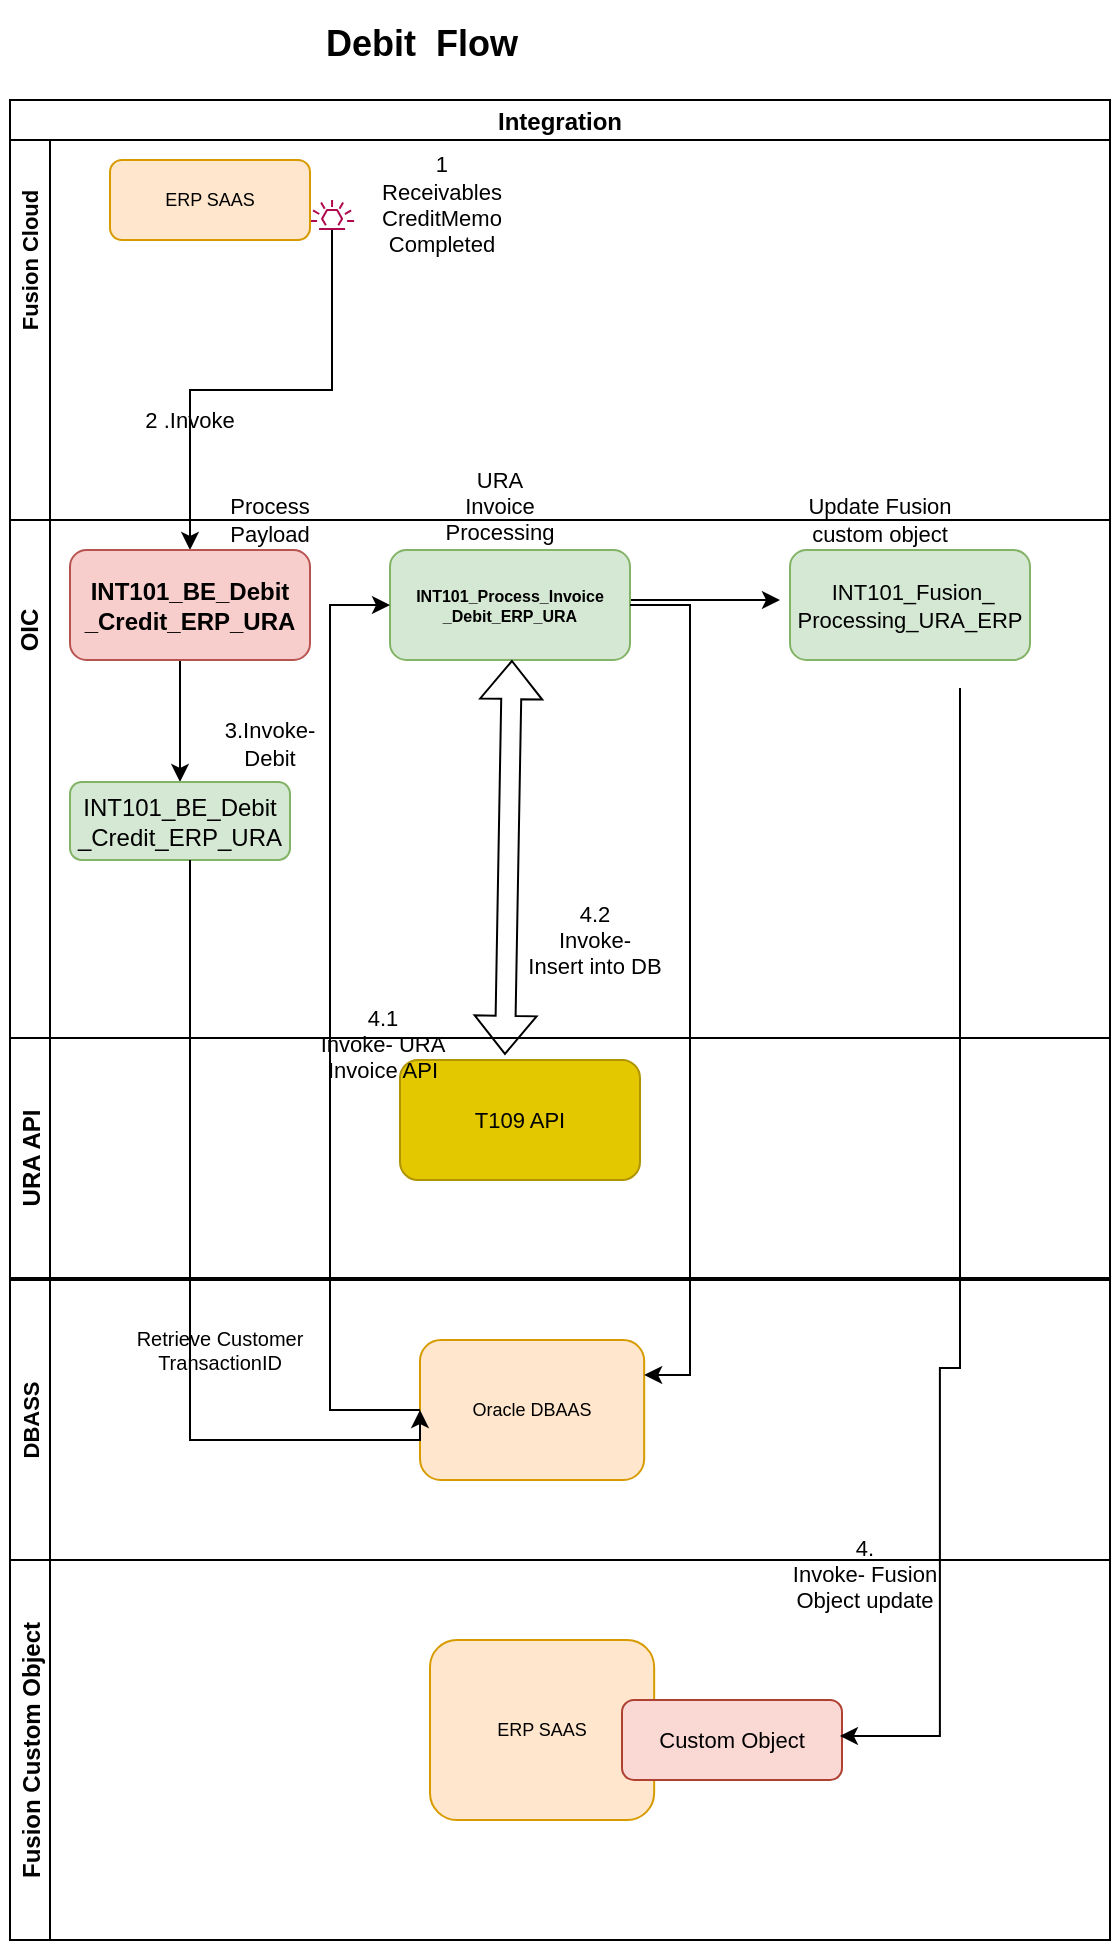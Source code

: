 <mxfile version="16.2.7" type="github">
  <diagram id="QBchSwfQgvvRqoAkoElo" name="Page-1">
    <mxGraphModel dx="643" dy="305" grid="1" gridSize="10" guides="1" tooltips="1" connect="1" arrows="1" fold="1" page="1" pageScale="1" pageWidth="850" pageHeight="1100" math="0" shadow="0">
      <root>
        <mxCell id="0" />
        <mxCell id="1" parent="0" />
        <mxCell id="_aDls08xKMx5EJanJG5F-8" value="Integration " style="swimlane;childLayout=stackLayout;resizeParent=1;resizeParentMax=0;horizontal=1;startSize=20;horizontalStack=0;" vertex="1" parent="1">
          <mxGeometry x="180" y="700" width="550" height="730" as="geometry" />
        </mxCell>
        <mxCell id="_aDls08xKMx5EJanJG5F-9" value="" style="swimlane;startSize=20;horizontal=0;" vertex="1" parent="_aDls08xKMx5EJanJG5F-8">
          <mxGeometry y="20" width="550" height="190" as="geometry" />
        </mxCell>
        <mxCell id="_aDls08xKMx5EJanJG5F-10" value="&lt;font style=&quot;font-size: 11px&quot;&gt;Fusion Cloud&lt;/font&gt;" style="text;html=1;strokeColor=none;fillColor=none;align=center;verticalAlign=middle;whiteSpace=wrap;rounded=0;rotation=-90;fontStyle=1" vertex="1" parent="_aDls08xKMx5EJanJG5F-9">
          <mxGeometry x="-35" y="45" width="90" height="30" as="geometry" />
        </mxCell>
        <mxCell id="_aDls08xKMx5EJanJG5F-11" value="" style="sketch=0;outlineConnect=0;fontColor=#232F3E;gradientColor=none;fillColor=#B0084D;strokeColor=none;dashed=0;verticalLabelPosition=bottom;verticalAlign=top;align=center;html=1;fontSize=12;fontStyle=0;aspect=fixed;pointerEvents=1;shape=mxgraph.aws4.eventbridge_default_event_bus_resource;" vertex="1" parent="_aDls08xKMx5EJanJG5F-9">
          <mxGeometry x="150" y="30" width="22.08" height="15" as="geometry" />
        </mxCell>
        <mxCell id="_aDls08xKMx5EJanJG5F-13" value="ERP SAAS" style="rounded=1;whiteSpace=wrap;html=1;fontSize=9;fillColor=#ffe6cc;strokeColor=#d79b00;" vertex="1" parent="_aDls08xKMx5EJanJG5F-9">
          <mxGeometry x="50" y="10" width="100" height="40" as="geometry" />
        </mxCell>
        <mxCell id="_aDls08xKMx5EJanJG5F-14" value="URA Invoice Processing" style="text;html=1;strokeColor=none;fillColor=none;align=center;verticalAlign=middle;whiteSpace=wrap;rounded=0;fontSize=11;" vertex="1" parent="_aDls08xKMx5EJanJG5F-9">
          <mxGeometry x="215" y="163" width="60" height="40" as="geometry" />
        </mxCell>
        <mxCell id="_aDls08xKMx5EJanJG5F-15" value="Update Fusion custom object" style="text;html=1;strokeColor=none;fillColor=none;align=center;verticalAlign=middle;whiteSpace=wrap;rounded=0;fontSize=11;" vertex="1" parent="_aDls08xKMx5EJanJG5F-9">
          <mxGeometry x="390" y="170" width="90" height="40" as="geometry" />
        </mxCell>
        <mxCell id="_aDls08xKMx5EJanJG5F-41" value="&lt;div style=&quot;font-size: 11px&quot;&gt;&lt;span&gt;&lt;font style=&quot;font-size: 11px&quot;&gt;&lt;span&gt;	&lt;/span&gt;&lt;span&gt;	&lt;/span&gt;&lt;span&gt;	&lt;/span&gt;1&lt;/font&gt;&lt;/span&gt;&lt;/div&gt;&lt;div style=&quot;font-size: 11px&quot;&gt;&lt;span&gt;&lt;font style=&quot;font-size: 11px&quot;&gt;&lt;span lang=&quot;EN-GB&quot;&gt;&lt;span&gt;	&lt;/span&gt;&lt;span&gt;	&lt;/span&gt;&lt;span&gt;	&lt;/span&gt;&lt;span&gt;	&lt;/span&gt;&lt;span&gt;	&lt;/span&gt;Receivables&lt;/span&gt;&lt;/font&gt;&lt;/span&gt;&lt;/div&gt;&lt;div style=&quot;font-size: 11px&quot;&gt;&lt;span&gt;&lt;font style=&quot;font-size: 11px&quot;&gt;&lt;span lang=&quot;EN-GB&quot;&gt;CreditMemo&lt;/span&gt;&lt;/font&gt;&lt;/span&gt;&lt;/div&gt;&lt;div style=&quot;font-size: 11px&quot;&gt;&lt;span&gt;&lt;font style=&quot;font-size: 11px&quot;&gt;&lt;span lang=&quot;EN-GB&quot;&gt;&lt;span&gt;	&lt;/span&gt;&lt;span&gt;	&lt;/span&gt;Completed&lt;/span&gt;&lt;/font&gt;&lt;/span&gt;&lt;/div&gt;&lt;div style=&quot;font-size: 11px&quot;&gt;&lt;span&gt;&lt;font style=&quot;font-size: 11px&quot;&gt;&lt;br&gt;&lt;/font&gt;&lt;/span&gt;&lt;/div&gt;&lt;div style=&quot;font-size: 11px&quot;&gt;&lt;span&gt;&lt;font style=&quot;font-size: 11px&quot;&gt;&lt;br&gt;&lt;br&gt;&lt;/font&gt;&lt;/span&gt;&lt;/div&gt;" style="text;html=1;strokeColor=none;fillColor=none;align=center;verticalAlign=middle;whiteSpace=wrap;rounded=0;fontSize=9;fontStyle=0" vertex="1" parent="_aDls08xKMx5EJanJG5F-9">
          <mxGeometry x="140" y="30" width="152" height="44" as="geometry" />
        </mxCell>
        <mxCell id="_aDls08xKMx5EJanJG5F-28" style="edgeStyle=orthogonalEdgeStyle;rounded=0;orthogonalLoop=1;jettySize=auto;html=1;fontSize=11;" edge="1" parent="_aDls08xKMx5EJanJG5F-8" source="_aDls08xKMx5EJanJG5F-11" target="_aDls08xKMx5EJanJG5F-20">
          <mxGeometry relative="1" as="geometry" />
        </mxCell>
        <mxCell id="_aDls08xKMx5EJanJG5F-16" value="" style="swimlane;startSize=20;horizontal=0;" vertex="1" parent="_aDls08xKMx5EJanJG5F-8">
          <mxGeometry y="210" width="550" height="520" as="geometry" />
        </mxCell>
        <mxCell id="_aDls08xKMx5EJanJG5F-17" value="&lt;b&gt;OIC&lt;/b&gt;" style="text;html=1;strokeColor=none;fillColor=none;align=center;verticalAlign=middle;whiteSpace=wrap;rounded=0;rotation=-90;" vertex="1" parent="_aDls08xKMx5EJanJG5F-16">
          <mxGeometry x="-20" y="50" width="60" height="10" as="geometry" />
        </mxCell>
        <mxCell id="_aDls08xKMx5EJanJG5F-19" style="edgeStyle=orthogonalEdgeStyle;rounded=0;orthogonalLoop=1;jettySize=auto;html=1;entryX=0;entryY=0.5;entryDx=0;entryDy=0;fontSize=9;exitX=0.992;exitY=0.4;exitDx=0;exitDy=0;exitPerimeter=0;" edge="1" parent="_aDls08xKMx5EJanJG5F-16">
          <mxGeometry relative="1" as="geometry">
            <mxPoint x="309.04" y="40" as="sourcePoint" />
            <mxPoint x="385" y="40" as="targetPoint" />
          </mxGeometry>
        </mxCell>
        <mxCell id="_aDls08xKMx5EJanJG5F-45" value="" style="edgeStyle=orthogonalEdgeStyle;rounded=0;orthogonalLoop=1;jettySize=auto;html=1;fontSize=11;" edge="1" parent="_aDls08xKMx5EJanJG5F-16" source="_aDls08xKMx5EJanJG5F-20" target="_aDls08xKMx5EJanJG5F-44">
          <mxGeometry relative="1" as="geometry">
            <Array as="points">
              <mxPoint x="85" y="90" />
              <mxPoint x="85" y="90" />
            </Array>
          </mxGeometry>
        </mxCell>
        <mxCell id="_aDls08xKMx5EJanJG5F-20" value="&lt;div&gt;INT101_BE_Debit&lt;/div&gt;&lt;div&gt;_Credit_ERP_URA&lt;/div&gt;" style="rounded=1;whiteSpace=wrap;html=1;fillColor=#f8cecc;strokeColor=#b85450;fontStyle=1" vertex="1" parent="_aDls08xKMx5EJanJG5F-16">
          <mxGeometry x="30" y="15" width="120" height="55" as="geometry" />
        </mxCell>
        <mxCell id="_aDls08xKMx5EJanJG5F-21" value="&lt;div style=&quot;font-size: 8px&quot;&gt;&lt;b&gt;&lt;font style=&quot;font-size: 8px&quot;&gt;INT101_Process_Invoice&lt;/font&gt;&lt;/b&gt;&lt;/div&gt;&lt;div style=&quot;font-size: 8px&quot;&gt;&lt;b&gt;&lt;font style=&quot;font-size: 8px&quot;&gt;_Debit_ERP_URA &lt;/font&gt;&lt;/b&gt;&lt;/div&gt;" style="rounded=1;whiteSpace=wrap;html=1;fillColor=#d5e8d4;strokeColor=#82b366;" vertex="1" parent="_aDls08xKMx5EJanJG5F-16">
          <mxGeometry x="190" y="15" width="120" height="55" as="geometry" />
        </mxCell>
        <mxCell id="_aDls08xKMx5EJanJG5F-22" value="&lt;div style=&quot;font-size: 11px&quot;&gt;&amp;nbsp;&lt;font style=&quot;font-size: 11px&quot;&gt;INT101_Fusion_&lt;/font&gt;&lt;/div&gt;&lt;div style=&quot;font-size: 11px&quot;&gt;&lt;font style=&quot;font-size: 11px&quot;&gt;Processing_URA_ERP&lt;/font&gt;&lt;/div&gt;" style="rounded=1;whiteSpace=wrap;html=1;fillColor=#d5e8d4;strokeColor=#82b366;" vertex="1" parent="_aDls08xKMx5EJanJG5F-16">
          <mxGeometry x="390" y="15" width="120" height="55" as="geometry" />
        </mxCell>
        <mxCell id="_aDls08xKMx5EJanJG5F-23" value="Process Payload" style="text;html=1;strokeColor=none;fillColor=none;align=center;verticalAlign=middle;whiteSpace=wrap;rounded=0;fontSize=11;" vertex="1" parent="_aDls08xKMx5EJanJG5F-16">
          <mxGeometry x="100" y="-15" width="60" height="30" as="geometry" />
        </mxCell>
        <mxCell id="_aDls08xKMx5EJanJG5F-24" value="" style="shape=flexArrow;endArrow=classic;startArrow=classic;html=1;rounded=0;fontSize=9;exitX=0.593;exitY=-0.037;exitDx=0;exitDy=0;exitPerimeter=0;" edge="1" parent="_aDls08xKMx5EJanJG5F-16">
          <mxGeometry width="100" height="100" relative="1" as="geometry">
            <mxPoint x="247.463" y="267.41" as="sourcePoint" />
            <mxPoint x="250.952" y="70" as="targetPoint" />
          </mxGeometry>
        </mxCell>
        <mxCell id="_aDls08xKMx5EJanJG5F-44" value="INT101_BE_Debit _Credit_ERP_URA" style="rounded=1;whiteSpace=wrap;html=1;fillColor=#d5e8d4;strokeColor=#82b366;" vertex="1" parent="_aDls08xKMx5EJanJG5F-16">
          <mxGeometry x="30" y="131" width="110" height="39" as="geometry" />
        </mxCell>
        <mxCell id="_aDls08xKMx5EJanJG5F-37" value="&lt;div&gt;4.2&lt;/div&gt;&lt;div&gt;Invoke- &lt;br&gt;&lt;/div&gt;&lt;div&gt;Insert into DB&lt;br&gt;&lt;/div&gt;" style="text;html=1;strokeColor=none;fillColor=none;align=center;verticalAlign=middle;whiteSpace=wrap;rounded=0;fontSize=11;" vertex="1" parent="_aDls08xKMx5EJanJG5F-16">
          <mxGeometry x="245" y="190" width="95" height="40" as="geometry" />
        </mxCell>
        <mxCell id="_aDls08xKMx5EJanJG5F-49" value="3.Invoke-Debit " style="text;html=1;strokeColor=none;fillColor=none;align=center;verticalAlign=middle;whiteSpace=wrap;rounded=0;fontSize=11;" vertex="1" parent="_aDls08xKMx5EJanJG5F-16">
          <mxGeometry x="100" y="97" width="60" height="30" as="geometry" />
        </mxCell>
        <mxCell id="_aDls08xKMx5EJanJG5F-29" value="&lt;h1&gt;Debit&amp;nbsp; Flow &lt;br&gt;&lt;/h1&gt;&amp;nbsp;" style="text;html=1;strokeColor=none;fillColor=none;spacing=5;spacingTop=-20;whiteSpace=wrap;overflow=hidden;rounded=0;fontSize=9;" vertex="1" parent="1">
          <mxGeometry x="332.5" y="660" width="245" height="40" as="geometry" />
        </mxCell>
        <mxCell id="_aDls08xKMx5EJanJG5F-30" value="2 .Invoke" style="text;html=1;strokeColor=none;fillColor=none;align=center;verticalAlign=middle;whiteSpace=wrap;rounded=0;fontSize=11;" vertex="1" parent="1">
          <mxGeometry x="240" y="850" width="60" height="20" as="geometry" />
        </mxCell>
        <mxCell id="_aDls08xKMx5EJanJG5F-31" value="Fusion Custom Object" style="swimlane;startSize=20;horizontal=0;fontSize=12;fontStyle=1" vertex="1" parent="1">
          <mxGeometry x="180" y="1430" width="550" height="190" as="geometry" />
        </mxCell>
        <mxCell id="_aDls08xKMx5EJanJG5F-32" value="ERP SAAS" style="rounded=1;whiteSpace=wrap;html=1;fontSize=9;fillColor=#ffe6cc;strokeColor=#d79b00;" vertex="1" parent="_aDls08xKMx5EJanJG5F-31">
          <mxGeometry x="210" y="40" width="112.08" height="90" as="geometry" />
        </mxCell>
        <mxCell id="_aDls08xKMx5EJanJG5F-33" value="Custom Object" style="rounded=1;whiteSpace=wrap;html=1;fontSize=11;fillColor=#fad9d5;strokeColor=#ae4132;" vertex="1" parent="_aDls08xKMx5EJanJG5F-31">
          <mxGeometry x="306" y="70" width="110" height="40" as="geometry" />
        </mxCell>
        <mxCell id="_aDls08xKMx5EJanJG5F-35" value="DBASS" style="swimlane;startSize=20;horizontal=0;fontSize=11;" vertex="1" parent="_aDls08xKMx5EJanJG5F-31">
          <mxGeometry y="-140" width="550" height="140" as="geometry" />
        </mxCell>
        <mxCell id="_aDls08xKMx5EJanJG5F-36" value="Oracle DBAAS" style="rounded=1;whiteSpace=wrap;html=1;fontSize=9;fillColor=#ffe6cc;strokeColor=#d79b00;" vertex="1" parent="_aDls08xKMx5EJanJG5F-35">
          <mxGeometry x="205" y="30" width="112.08" height="70" as="geometry" />
        </mxCell>
        <mxCell id="_aDls08xKMx5EJanJG5F-38" value="4.&lt;div&gt;Invoke- Fusion Object update&lt;br&gt;&lt;/div&gt;" style="text;html=1;strokeColor=none;fillColor=none;align=center;verticalAlign=middle;whiteSpace=wrap;rounded=0;fontSize=11;" vertex="1" parent="_aDls08xKMx5EJanJG5F-35">
          <mxGeometry x="380" y="127" width="95" height="40" as="geometry" />
        </mxCell>
        <mxCell id="_aDls08xKMx5EJanJG5F-53" value="&lt;div style=&quot;font-size: 10px;&quot;&gt;Retrieve Customer TransactionID&lt;br style=&quot;font-size: 10px;&quot;&gt;&lt;/div&gt;" style="text;html=1;strokeColor=none;fillColor=none;align=center;verticalAlign=middle;whiteSpace=wrap;rounded=0;fontSize=10;" vertex="1" parent="_aDls08xKMx5EJanJG5F-35">
          <mxGeometry x="60" y="20" width="90" height="30" as="geometry" />
        </mxCell>
        <mxCell id="_aDls08xKMx5EJanJG5F-34" style="edgeStyle=orthogonalEdgeStyle;rounded=0;orthogonalLoop=1;jettySize=auto;html=1;entryX=1;entryY=0;entryDx=0;entryDy=0;fontSize=11;" edge="1" parent="_aDls08xKMx5EJanJG5F-35">
          <mxGeometry relative="1" as="geometry">
            <Array as="points">
              <mxPoint x="474.96" y="44" />
              <mxPoint x="464.96" y="44" />
              <mxPoint x="464.96" y="228" />
            </Array>
            <mxPoint x="474.997" y="-296" as="sourcePoint" />
            <mxPoint x="414.96" y="228" as="targetPoint" />
          </mxGeometry>
        </mxCell>
        <mxCell id="_aDls08xKMx5EJanJG5F-25" value="URA API" style="swimlane;startSize=20;horizontal=0;" vertex="1" parent="1">
          <mxGeometry x="180" y="1169" width="550" height="120" as="geometry" />
        </mxCell>
        <mxCell id="_aDls08xKMx5EJanJG5F-26" value="T109 API " style="rounded=1;whiteSpace=wrap;html=1;fontSize=11;fillColor=#e3c800;fontColor=#000000;strokeColor=#B09500;" vertex="1" parent="_aDls08xKMx5EJanJG5F-25">
          <mxGeometry x="195" y="11" width="120" height="60" as="geometry" />
        </mxCell>
        <mxCell id="_aDls08xKMx5EJanJG5F-27" value="&lt;div&gt;4.1&lt;/div&gt;&lt;div&gt;Invoke- URA Invoice API&lt;/div&gt;" style="text;html=1;strokeColor=none;fillColor=none;align=center;verticalAlign=middle;whiteSpace=wrap;rounded=0;fontSize=11;" vertex="1" parent="_aDls08xKMx5EJanJG5F-25">
          <mxGeometry x="139" y="-20" width="95" height="45" as="geometry" />
        </mxCell>
        <mxCell id="_aDls08xKMx5EJanJG5F-52" style="edgeStyle=orthogonalEdgeStyle;rounded=0;orthogonalLoop=1;jettySize=auto;html=1;entryX=1;entryY=0.25;entryDx=0;entryDy=0;fontSize=11;" edge="1" parent="1" source="_aDls08xKMx5EJanJG5F-21" target="_aDls08xKMx5EJanJG5F-36">
          <mxGeometry relative="1" as="geometry">
            <Array as="points">
              <mxPoint x="520" y="952" />
              <mxPoint x="520" y="1338" />
            </Array>
          </mxGeometry>
        </mxCell>
        <mxCell id="_aDls08xKMx5EJanJG5F-54" style="edgeStyle=orthogonalEdgeStyle;rounded=0;orthogonalLoop=1;jettySize=auto;html=1;entryX=0;entryY=0.5;entryDx=0;entryDy=0;fontSize=10;" edge="1" parent="1" source="_aDls08xKMx5EJanJG5F-36" target="_aDls08xKMx5EJanJG5F-21">
          <mxGeometry relative="1" as="geometry">
            <Array as="points">
              <mxPoint x="340" y="1355" />
              <mxPoint x="340" y="952" />
            </Array>
          </mxGeometry>
        </mxCell>
        <mxCell id="_aDls08xKMx5EJanJG5F-48" style="edgeStyle=orthogonalEdgeStyle;rounded=0;orthogonalLoop=1;jettySize=auto;html=1;fontSize=11;entryX=0;entryY=0.5;entryDx=0;entryDy=0;" edge="1" parent="1" source="_aDls08xKMx5EJanJG5F-44" target="_aDls08xKMx5EJanJG5F-36">
          <mxGeometry relative="1" as="geometry">
            <mxPoint x="368" y="1359" as="targetPoint" />
            <Array as="points">
              <mxPoint x="270" y="1370" />
              <mxPoint x="385" y="1370" />
            </Array>
          </mxGeometry>
        </mxCell>
      </root>
    </mxGraphModel>
  </diagram>
</mxfile>
